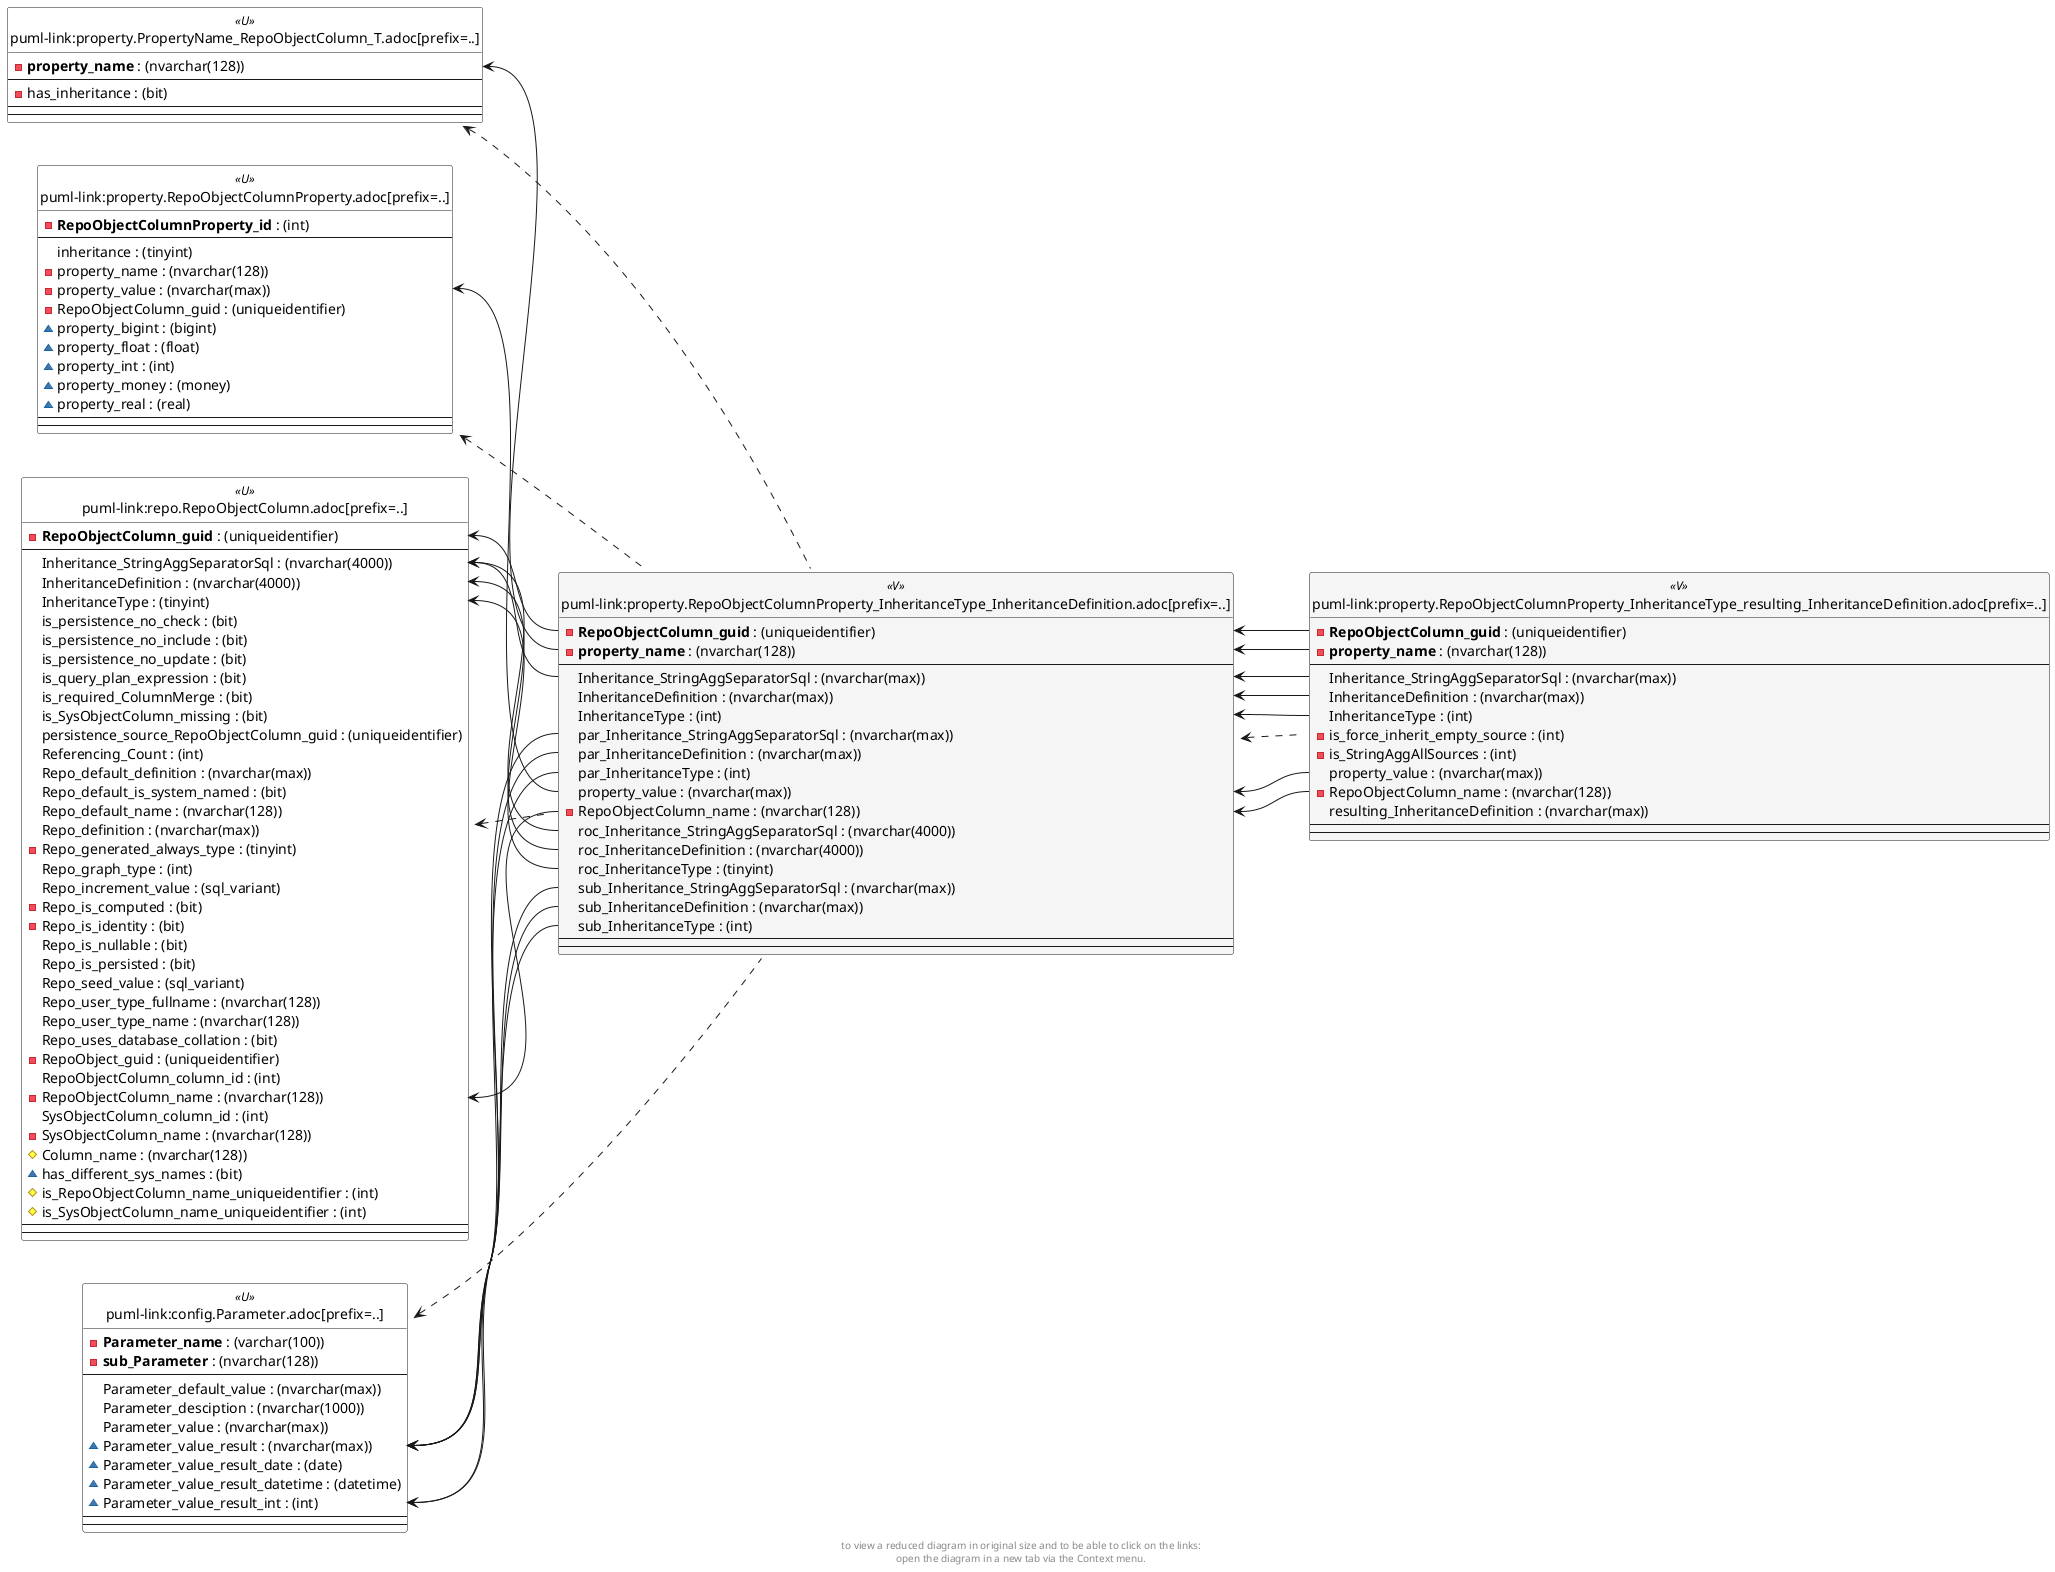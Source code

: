 @startuml
left to right direction
'top to bottom direction
hide circle
'avoide "." issues:
set namespaceSeparator none


skinparam class {
  BackgroundColor White
  BackgroundColor<<FN>> Yellow
  BackgroundColor<<FS>> Yellow
  BackgroundColor<<FT>> LightGray
  BackgroundColor<<IF>> Yellow
  BackgroundColor<<IS>> Yellow
  BackgroundColor<<P>> Aqua
  BackgroundColor<<PC>> Aqua
  BackgroundColor<<SN>> Yellow
  BackgroundColor<<SO>> SlateBlue
  BackgroundColor<<TF>> LightGray
  BackgroundColor<<TR>> Tomato
  BackgroundColor<<U>> White
  BackgroundColor<<V>> WhiteSmoke
  BackgroundColor<<X>> Aqua
}


entity "puml-link:config.Parameter.adoc[prefix=..]" as config.Parameter << U >> {
  - **Parameter_name** : (varchar(100))
  - **sub_Parameter** : (nvarchar(128))
  --
  Parameter_default_value : (nvarchar(max))
  Parameter_desciption : (nvarchar(1000))
  Parameter_value : (nvarchar(max))
  ~ Parameter_value_result : (nvarchar(max))
  ~ Parameter_value_result_date : (date)
  ~ Parameter_value_result_datetime : (datetime)
  ~ Parameter_value_result_int : (int)
  --
  --
}

entity "puml-link:property.PropertyName_RepoObjectColumn_T.adoc[prefix=..]" as property.PropertyName_RepoObjectColumn_T << U >> {
  - **property_name** : (nvarchar(128))
  --
  - has_inheritance : (bit)
  --
  --
}

entity "puml-link:property.RepoObjectColumnProperty.adoc[prefix=..]" as property.RepoObjectColumnProperty << U >> {
  - **RepoObjectColumnProperty_id** : (int)
  --
  inheritance : (tinyint)
  - property_name : (nvarchar(128))
  - property_value : (nvarchar(max))
  - RepoObjectColumn_guid : (uniqueidentifier)
  ~ property_bigint : (bigint)
  ~ property_float : (float)
  ~ property_int : (int)
  ~ property_money : (money)
  ~ property_real : (real)
  --
  --
}

entity "puml-link:property.RepoObjectColumnProperty_InheritanceType_InheritanceDefinition.adoc[prefix=..]" as property.RepoObjectColumnProperty_InheritanceType_InheritanceDefinition << V >> {
  - **RepoObjectColumn_guid** : (uniqueidentifier)
  - **property_name** : (nvarchar(128))
  --
  Inheritance_StringAggSeparatorSql : (nvarchar(max))
  InheritanceDefinition : (nvarchar(max))
  InheritanceType : (int)
  par_Inheritance_StringAggSeparatorSql : (nvarchar(max))
  par_InheritanceDefinition : (nvarchar(max))
  par_InheritanceType : (int)
  property_value : (nvarchar(max))
  - RepoObjectColumn_name : (nvarchar(128))
  roc_Inheritance_StringAggSeparatorSql : (nvarchar(4000))
  roc_InheritanceDefinition : (nvarchar(4000))
  roc_InheritanceType : (tinyint)
  sub_Inheritance_StringAggSeparatorSql : (nvarchar(max))
  sub_InheritanceDefinition : (nvarchar(max))
  sub_InheritanceType : (int)
  --
  --
}

entity "puml-link:property.RepoObjectColumnProperty_InheritanceType_resulting_InheritanceDefinition.adoc[prefix=..]" as property.RepoObjectColumnProperty_InheritanceType_resulting_InheritanceDefinition << V >> {
  - **RepoObjectColumn_guid** : (uniqueidentifier)
  - **property_name** : (nvarchar(128))
  --
  Inheritance_StringAggSeparatorSql : (nvarchar(max))
  InheritanceDefinition : (nvarchar(max))
  InheritanceType : (int)
  - is_force_inherit_empty_source : (int)
  - is_StringAggAllSources : (int)
  property_value : (nvarchar(max))
  - RepoObjectColumn_name : (nvarchar(128))
  resulting_InheritanceDefinition : (nvarchar(max))
  --
  --
}

entity "puml-link:repo.RepoObjectColumn.adoc[prefix=..]" as repo.RepoObjectColumn << U >> {
  - **RepoObjectColumn_guid** : (uniqueidentifier)
  --
  Inheritance_StringAggSeparatorSql : (nvarchar(4000))
  InheritanceDefinition : (nvarchar(4000))
  InheritanceType : (tinyint)
  is_persistence_no_check : (bit)
  is_persistence_no_include : (bit)
  is_persistence_no_update : (bit)
  is_query_plan_expression : (bit)
  is_required_ColumnMerge : (bit)
  is_SysObjectColumn_missing : (bit)
  persistence_source_RepoObjectColumn_guid : (uniqueidentifier)
  Referencing_Count : (int)
  Repo_default_definition : (nvarchar(max))
  Repo_default_is_system_named : (bit)
  Repo_default_name : (nvarchar(128))
  Repo_definition : (nvarchar(max))
  - Repo_generated_always_type : (tinyint)
  Repo_graph_type : (int)
  Repo_increment_value : (sql_variant)
  - Repo_is_computed : (bit)
  - Repo_is_identity : (bit)
  Repo_is_nullable : (bit)
  Repo_is_persisted : (bit)
  Repo_seed_value : (sql_variant)
  Repo_user_type_fullname : (nvarchar(128))
  Repo_user_type_name : (nvarchar(128))
  Repo_uses_database_collation : (bit)
  - RepoObject_guid : (uniqueidentifier)
  RepoObjectColumn_column_id : (int)
  - RepoObjectColumn_name : (nvarchar(128))
  SysObjectColumn_column_id : (int)
  - SysObjectColumn_name : (nvarchar(128))
  # Column_name : (nvarchar(128))
  ~ has_different_sys_names : (bit)
  # is_RepoObjectColumn_name_uniqueidentifier : (int)
  # is_SysObjectColumn_name_uniqueidentifier : (int)
  --
  --
}

config.Parameter <.. property.RepoObjectColumnProperty_InheritanceType_InheritanceDefinition
property.PropertyName_RepoObjectColumn_T <.. property.RepoObjectColumnProperty_InheritanceType_InheritanceDefinition
property.RepoObjectColumnProperty <.. property.RepoObjectColumnProperty_InheritanceType_InheritanceDefinition
property.RepoObjectColumnProperty_InheritanceType_InheritanceDefinition <.. property.RepoObjectColumnProperty_InheritanceType_resulting_InheritanceDefinition
repo.RepoObjectColumn <.. property.RepoObjectColumnProperty_InheritanceType_InheritanceDefinition
config.Parameter::Parameter_value_result <-- property.RepoObjectColumnProperty_InheritanceType_InheritanceDefinition::sub_InheritanceDefinition
config.Parameter::Parameter_value_result <-- property.RepoObjectColumnProperty_InheritanceType_InheritanceDefinition::par_InheritanceDefinition
config.Parameter::Parameter_value_result <-- property.RepoObjectColumnProperty_InheritanceType_InheritanceDefinition::sub_Inheritance_StringAggSeparatorSql
config.Parameter::Parameter_value_result <-- property.RepoObjectColumnProperty_InheritanceType_InheritanceDefinition::par_Inheritance_StringAggSeparatorSql
config.Parameter::Parameter_value_result_int <-- property.RepoObjectColumnProperty_InheritanceType_InheritanceDefinition::sub_InheritanceType
config.Parameter::Parameter_value_result_int <-- property.RepoObjectColumnProperty_InheritanceType_InheritanceDefinition::par_InheritanceType
property.PropertyName_RepoObjectColumn_T::property_name <-- property.RepoObjectColumnProperty_InheritanceType_InheritanceDefinition::property_name
property.RepoObjectColumnProperty::property_value <-- property.RepoObjectColumnProperty_InheritanceType_InheritanceDefinition::property_value
property.RepoObjectColumnProperty_InheritanceType_InheritanceDefinition::Inheritance_StringAggSeparatorSql <-- property.RepoObjectColumnProperty_InheritanceType_resulting_InheritanceDefinition::Inheritance_StringAggSeparatorSql
property.RepoObjectColumnProperty_InheritanceType_InheritanceDefinition::InheritanceDefinition <-- property.RepoObjectColumnProperty_InheritanceType_resulting_InheritanceDefinition::InheritanceDefinition
property.RepoObjectColumnProperty_InheritanceType_InheritanceDefinition::InheritanceType <-- property.RepoObjectColumnProperty_InheritanceType_resulting_InheritanceDefinition::InheritanceType
property.RepoObjectColumnProperty_InheritanceType_InheritanceDefinition::property_name <-- property.RepoObjectColumnProperty_InheritanceType_resulting_InheritanceDefinition::property_name
property.RepoObjectColumnProperty_InheritanceType_InheritanceDefinition::property_value <-- property.RepoObjectColumnProperty_InheritanceType_resulting_InheritanceDefinition::property_value
property.RepoObjectColumnProperty_InheritanceType_InheritanceDefinition::RepoObjectColumn_guid <-- property.RepoObjectColumnProperty_InheritanceType_resulting_InheritanceDefinition::RepoObjectColumn_guid
property.RepoObjectColumnProperty_InheritanceType_InheritanceDefinition::RepoObjectColumn_name <-- property.RepoObjectColumnProperty_InheritanceType_resulting_InheritanceDefinition::RepoObjectColumn_name
repo.RepoObjectColumn::Inheritance_StringAggSeparatorSql <-- property.RepoObjectColumnProperty_InheritanceType_InheritanceDefinition::Inheritance_StringAggSeparatorSql
repo.RepoObjectColumn::Inheritance_StringAggSeparatorSql <-- property.RepoObjectColumnProperty_InheritanceType_InheritanceDefinition::roc_Inheritance_StringAggSeparatorSql
repo.RepoObjectColumn::InheritanceDefinition <-- property.RepoObjectColumnProperty_InheritanceType_InheritanceDefinition::roc_InheritanceDefinition
repo.RepoObjectColumn::InheritanceType <-- property.RepoObjectColumnProperty_InheritanceType_InheritanceDefinition::roc_InheritanceType
repo.RepoObjectColumn::RepoObjectColumn_guid <-- property.RepoObjectColumnProperty_InheritanceType_InheritanceDefinition::RepoObjectColumn_guid
repo.RepoObjectColumn::RepoObjectColumn_name <-- property.RepoObjectColumnProperty_InheritanceType_InheritanceDefinition::RepoObjectColumn_name
footer
to view a reduced diagram in original size and to be able to click on the links:
open the diagram in a new tab via the Context menu.
end footer

@enduml

